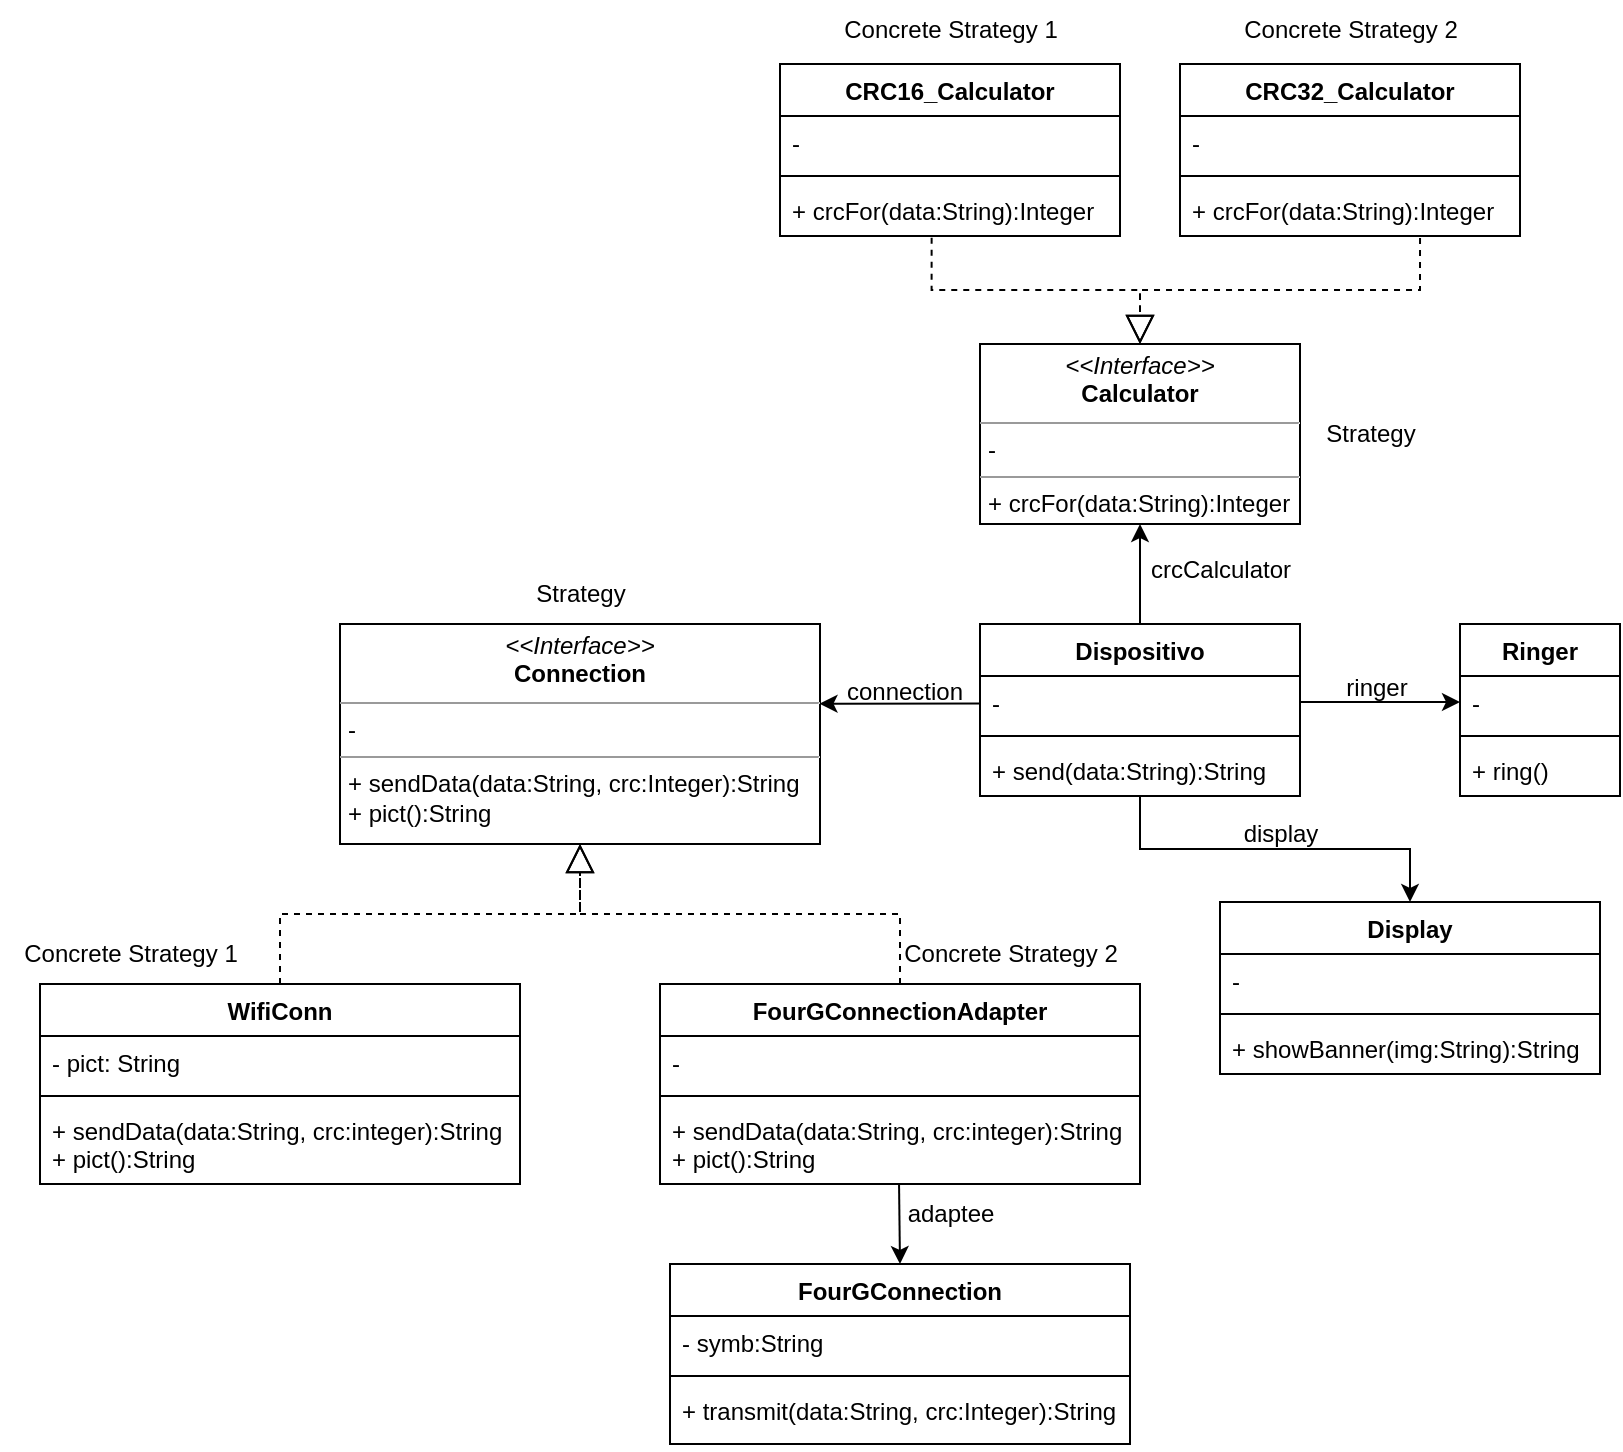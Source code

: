 <mxfile version="21.7.5" type="device">
  <diagram name="Page-1" id="XUbRU8R5KdWT2gzfMiXP">
    <mxGraphModel dx="1354" dy="648" grid="1" gridSize="10" guides="1" tooltips="1" connect="1" arrows="1" fold="1" page="1" pageScale="1" pageWidth="827" pageHeight="1169" math="0" shadow="0">
      <root>
        <mxCell id="0" />
        <mxCell id="1" parent="0" />
        <mxCell id="JCqSKZlWli4nqD1iunD--1" value="Dispositivo" style="swimlane;fontStyle=1;align=center;verticalAlign=top;childLayout=stackLayout;horizontal=1;startSize=26;horizontalStack=0;resizeParent=1;resizeParentMax=0;resizeLast=0;collapsible=1;marginBottom=0;whiteSpace=wrap;html=1;" vertex="1" parent="1">
          <mxGeometry x="360" y="360" width="160" height="86" as="geometry" />
        </mxCell>
        <mxCell id="JCqSKZlWli4nqD1iunD--2" value="-" style="text;strokeColor=none;fillColor=none;align=left;verticalAlign=top;spacingLeft=4;spacingRight=4;overflow=hidden;rotatable=0;points=[[0,0.5],[1,0.5]];portConstraint=eastwest;whiteSpace=wrap;html=1;" vertex="1" parent="JCqSKZlWli4nqD1iunD--1">
          <mxGeometry y="26" width="160" height="26" as="geometry" />
        </mxCell>
        <mxCell id="JCqSKZlWli4nqD1iunD--3" value="" style="line;strokeWidth=1;fillColor=none;align=left;verticalAlign=middle;spacingTop=-1;spacingLeft=3;spacingRight=3;rotatable=0;labelPosition=right;points=[];portConstraint=eastwest;strokeColor=inherit;" vertex="1" parent="JCqSKZlWli4nqD1iunD--1">
          <mxGeometry y="52" width="160" height="8" as="geometry" />
        </mxCell>
        <mxCell id="JCqSKZlWli4nqD1iunD--4" value="+ send(data:String):String" style="text;strokeColor=none;fillColor=none;align=left;verticalAlign=top;spacingLeft=4;spacingRight=4;overflow=hidden;rotatable=0;points=[[0,0.5],[1,0.5]];portConstraint=eastwest;whiteSpace=wrap;html=1;" vertex="1" parent="JCqSKZlWli4nqD1iunD--1">
          <mxGeometry y="60" width="160" height="26" as="geometry" />
        </mxCell>
        <mxCell id="JCqSKZlWli4nqD1iunD--5" value="Ringer" style="swimlane;fontStyle=1;align=center;verticalAlign=top;childLayout=stackLayout;horizontal=1;startSize=26;horizontalStack=0;resizeParent=1;resizeParentMax=0;resizeLast=0;collapsible=1;marginBottom=0;whiteSpace=wrap;html=1;" vertex="1" parent="1">
          <mxGeometry x="600" y="360" width="80" height="86" as="geometry" />
        </mxCell>
        <mxCell id="JCqSKZlWli4nqD1iunD--6" value="-" style="text;strokeColor=none;fillColor=none;align=left;verticalAlign=top;spacingLeft=4;spacingRight=4;overflow=hidden;rotatable=0;points=[[0,0.5],[1,0.5]];portConstraint=eastwest;whiteSpace=wrap;html=1;" vertex="1" parent="JCqSKZlWli4nqD1iunD--5">
          <mxGeometry y="26" width="80" height="26" as="geometry" />
        </mxCell>
        <mxCell id="JCqSKZlWli4nqD1iunD--7" value="" style="line;strokeWidth=1;fillColor=none;align=left;verticalAlign=middle;spacingTop=-1;spacingLeft=3;spacingRight=3;rotatable=0;labelPosition=right;points=[];portConstraint=eastwest;strokeColor=inherit;" vertex="1" parent="JCqSKZlWli4nqD1iunD--5">
          <mxGeometry y="52" width="80" height="8" as="geometry" />
        </mxCell>
        <mxCell id="JCqSKZlWli4nqD1iunD--8" value="+ ring()" style="text;strokeColor=none;fillColor=none;align=left;verticalAlign=top;spacingLeft=4;spacingRight=4;overflow=hidden;rotatable=0;points=[[0,0.5],[1,0.5]];portConstraint=eastwest;whiteSpace=wrap;html=1;" vertex="1" parent="JCqSKZlWli4nqD1iunD--5">
          <mxGeometry y="60" width="80" height="26" as="geometry" />
        </mxCell>
        <mxCell id="JCqSKZlWli4nqD1iunD--9" value="CRC16_Calculator" style="swimlane;fontStyle=1;align=center;verticalAlign=top;childLayout=stackLayout;horizontal=1;startSize=26;horizontalStack=0;resizeParent=1;resizeParentMax=0;resizeLast=0;collapsible=1;marginBottom=0;whiteSpace=wrap;html=1;" vertex="1" parent="1">
          <mxGeometry x="260" y="80" width="170" height="86" as="geometry" />
        </mxCell>
        <mxCell id="JCqSKZlWli4nqD1iunD--10" value="-" style="text;strokeColor=none;fillColor=none;align=left;verticalAlign=top;spacingLeft=4;spacingRight=4;overflow=hidden;rotatable=0;points=[[0,0.5],[1,0.5]];portConstraint=eastwest;whiteSpace=wrap;html=1;" vertex="1" parent="JCqSKZlWli4nqD1iunD--9">
          <mxGeometry y="26" width="170" height="26" as="geometry" />
        </mxCell>
        <mxCell id="JCqSKZlWli4nqD1iunD--11" value="" style="line;strokeWidth=1;fillColor=none;align=left;verticalAlign=middle;spacingTop=-1;spacingLeft=3;spacingRight=3;rotatable=0;labelPosition=right;points=[];portConstraint=eastwest;strokeColor=inherit;" vertex="1" parent="JCqSKZlWli4nqD1iunD--9">
          <mxGeometry y="52" width="170" height="8" as="geometry" />
        </mxCell>
        <mxCell id="JCqSKZlWli4nqD1iunD--12" value="+ crcFor(data:String):Integer" style="text;strokeColor=none;fillColor=none;align=left;verticalAlign=top;spacingLeft=4;spacingRight=4;overflow=hidden;rotatable=0;points=[[0,0.5],[1,0.5]];portConstraint=eastwest;whiteSpace=wrap;html=1;" vertex="1" parent="JCqSKZlWli4nqD1iunD--9">
          <mxGeometry y="60" width="170" height="26" as="geometry" />
        </mxCell>
        <mxCell id="JCqSKZlWli4nqD1iunD--13" value="&lt;p style=&quot;margin:0px;margin-top:4px;text-align:center;&quot;&gt;&lt;i&gt;&amp;lt;&amp;lt;Interface&amp;gt;&amp;gt;&lt;/i&gt;&lt;br&gt;&lt;b&gt;Connection&lt;/b&gt;&lt;/p&gt;&lt;hr size=&quot;1&quot;&gt;&lt;p style=&quot;margin:0px;margin-left:4px;&quot;&gt;-&lt;/p&gt;&lt;hr size=&quot;1&quot;&gt;&lt;p style=&quot;margin:0px;margin-left:4px;&quot;&gt;+ sendData(data:String, crc:Integer):String&lt;br&gt;+ pict():String&lt;/p&gt;" style="verticalAlign=top;align=left;overflow=fill;fontSize=12;fontFamily=Helvetica;html=1;whiteSpace=wrap;" vertex="1" parent="1">
          <mxGeometry x="40" y="360" width="240" height="110" as="geometry" />
        </mxCell>
        <mxCell id="JCqSKZlWli4nqD1iunD--14" value="WifiConn" style="swimlane;fontStyle=1;align=center;verticalAlign=top;childLayout=stackLayout;horizontal=1;startSize=26;horizontalStack=0;resizeParent=1;resizeParentMax=0;resizeLast=0;collapsible=1;marginBottom=0;whiteSpace=wrap;html=1;" vertex="1" parent="1">
          <mxGeometry x="-110" y="540" width="240" height="100" as="geometry" />
        </mxCell>
        <mxCell id="JCqSKZlWli4nqD1iunD--15" value="- pict: String" style="text;strokeColor=none;fillColor=none;align=left;verticalAlign=top;spacingLeft=4;spacingRight=4;overflow=hidden;rotatable=0;points=[[0,0.5],[1,0.5]];portConstraint=eastwest;whiteSpace=wrap;html=1;" vertex="1" parent="JCqSKZlWli4nqD1iunD--14">
          <mxGeometry y="26" width="240" height="26" as="geometry" />
        </mxCell>
        <mxCell id="JCqSKZlWli4nqD1iunD--16" value="" style="line;strokeWidth=1;fillColor=none;align=left;verticalAlign=middle;spacingTop=-1;spacingLeft=3;spacingRight=3;rotatable=0;labelPosition=right;points=[];portConstraint=eastwest;strokeColor=inherit;" vertex="1" parent="JCqSKZlWli4nqD1iunD--14">
          <mxGeometry y="52" width="240" height="8" as="geometry" />
        </mxCell>
        <mxCell id="JCqSKZlWli4nqD1iunD--17" value="+ sendData(data:String, crc:integer):String&lt;br&gt;+ pict():String" style="text;strokeColor=none;fillColor=none;align=left;verticalAlign=top;spacingLeft=4;spacingRight=4;overflow=hidden;rotatable=0;points=[[0,0.5],[1,0.5]];portConstraint=eastwest;whiteSpace=wrap;html=1;" vertex="1" parent="JCqSKZlWli4nqD1iunD--14">
          <mxGeometry y="60" width="240" height="40" as="geometry" />
        </mxCell>
        <mxCell id="JCqSKZlWli4nqD1iunD--18" value="FourGConnection" style="swimlane;fontStyle=1;align=center;verticalAlign=top;childLayout=stackLayout;horizontal=1;startSize=26;horizontalStack=0;resizeParent=1;resizeParentMax=0;resizeLast=0;collapsible=1;marginBottom=0;whiteSpace=wrap;html=1;" vertex="1" parent="1">
          <mxGeometry x="205" y="680" width="230" height="90" as="geometry" />
        </mxCell>
        <mxCell id="JCqSKZlWli4nqD1iunD--19" value="- symb:String" style="text;strokeColor=none;fillColor=none;align=left;verticalAlign=top;spacingLeft=4;spacingRight=4;overflow=hidden;rotatable=0;points=[[0,0.5],[1,0.5]];portConstraint=eastwest;whiteSpace=wrap;html=1;" vertex="1" parent="JCqSKZlWli4nqD1iunD--18">
          <mxGeometry y="26" width="230" height="26" as="geometry" />
        </mxCell>
        <mxCell id="JCqSKZlWli4nqD1iunD--20" value="" style="line;strokeWidth=1;fillColor=none;align=left;verticalAlign=middle;spacingTop=-1;spacingLeft=3;spacingRight=3;rotatable=0;labelPosition=right;points=[];portConstraint=eastwest;strokeColor=inherit;" vertex="1" parent="JCqSKZlWli4nqD1iunD--18">
          <mxGeometry y="52" width="230" height="8" as="geometry" />
        </mxCell>
        <mxCell id="JCqSKZlWli4nqD1iunD--21" value="+ transmit(data:String, crc:Integer):String" style="text;strokeColor=none;fillColor=none;align=left;verticalAlign=top;spacingLeft=4;spacingRight=4;overflow=hidden;rotatable=0;points=[[0,0.5],[1,0.5]];portConstraint=eastwest;whiteSpace=wrap;html=1;" vertex="1" parent="JCqSKZlWli4nqD1iunD--18">
          <mxGeometry y="60" width="230" height="30" as="geometry" />
        </mxCell>
        <mxCell id="JCqSKZlWli4nqD1iunD--22" value="FourGConnectionAdapter" style="swimlane;fontStyle=1;align=center;verticalAlign=top;childLayout=stackLayout;horizontal=1;startSize=26;horizontalStack=0;resizeParent=1;resizeParentMax=0;resizeLast=0;collapsible=1;marginBottom=0;whiteSpace=wrap;html=1;" vertex="1" parent="1">
          <mxGeometry x="200" y="540" width="240" height="100" as="geometry" />
        </mxCell>
        <mxCell id="JCqSKZlWli4nqD1iunD--23" value="-&amp;nbsp;" style="text;strokeColor=none;fillColor=none;align=left;verticalAlign=top;spacingLeft=4;spacingRight=4;overflow=hidden;rotatable=0;points=[[0,0.5],[1,0.5]];portConstraint=eastwest;whiteSpace=wrap;html=1;" vertex="1" parent="JCqSKZlWli4nqD1iunD--22">
          <mxGeometry y="26" width="240" height="26" as="geometry" />
        </mxCell>
        <mxCell id="JCqSKZlWli4nqD1iunD--24" value="" style="line;strokeWidth=1;fillColor=none;align=left;verticalAlign=middle;spacingTop=-1;spacingLeft=3;spacingRight=3;rotatable=0;labelPosition=right;points=[];portConstraint=eastwest;strokeColor=inherit;" vertex="1" parent="JCqSKZlWli4nqD1iunD--22">
          <mxGeometry y="52" width="240" height="8" as="geometry" />
        </mxCell>
        <mxCell id="JCqSKZlWli4nqD1iunD--25" value="+ sendData(data:String, crc:integer):String&lt;br&gt;+ pict():String" style="text;strokeColor=none;fillColor=none;align=left;verticalAlign=top;spacingLeft=4;spacingRight=4;overflow=hidden;rotatable=0;points=[[0,0.5],[1,0.5]];portConstraint=eastwest;whiteSpace=wrap;html=1;" vertex="1" parent="JCqSKZlWli4nqD1iunD--22">
          <mxGeometry y="60" width="240" height="40" as="geometry" />
        </mxCell>
        <mxCell id="JCqSKZlWli4nqD1iunD--26" value="CRC32_Calculator" style="swimlane;fontStyle=1;align=center;verticalAlign=top;childLayout=stackLayout;horizontal=1;startSize=26;horizontalStack=0;resizeParent=1;resizeParentMax=0;resizeLast=0;collapsible=1;marginBottom=0;whiteSpace=wrap;html=1;" vertex="1" parent="1">
          <mxGeometry x="460" y="80" width="170" height="86" as="geometry" />
        </mxCell>
        <mxCell id="JCqSKZlWli4nqD1iunD--27" value="-" style="text;strokeColor=none;fillColor=none;align=left;verticalAlign=top;spacingLeft=4;spacingRight=4;overflow=hidden;rotatable=0;points=[[0,0.5],[1,0.5]];portConstraint=eastwest;whiteSpace=wrap;html=1;" vertex="1" parent="JCqSKZlWli4nqD1iunD--26">
          <mxGeometry y="26" width="170" height="26" as="geometry" />
        </mxCell>
        <mxCell id="JCqSKZlWli4nqD1iunD--28" value="" style="line;strokeWidth=1;fillColor=none;align=left;verticalAlign=middle;spacingTop=-1;spacingLeft=3;spacingRight=3;rotatable=0;labelPosition=right;points=[];portConstraint=eastwest;strokeColor=inherit;" vertex="1" parent="JCqSKZlWli4nqD1iunD--26">
          <mxGeometry y="52" width="170" height="8" as="geometry" />
        </mxCell>
        <mxCell id="JCqSKZlWli4nqD1iunD--29" value="+ crcFor(data:String):Integer" style="text;strokeColor=none;fillColor=none;align=left;verticalAlign=top;spacingLeft=4;spacingRight=4;overflow=hidden;rotatable=0;points=[[0,0.5],[1,0.5]];portConstraint=eastwest;whiteSpace=wrap;html=1;" vertex="1" parent="JCqSKZlWli4nqD1iunD--26">
          <mxGeometry y="60" width="170" height="26" as="geometry" />
        </mxCell>
        <mxCell id="JCqSKZlWli4nqD1iunD--30" value="&lt;p style=&quot;margin:0px;margin-top:4px;text-align:center;&quot;&gt;&lt;i&gt;&amp;lt;&amp;lt;Interface&amp;gt;&amp;gt;&lt;/i&gt;&lt;br&gt;&lt;b&gt;Calculator&lt;/b&gt;&lt;/p&gt;&lt;hr size=&quot;1&quot;&gt;&lt;p style=&quot;margin:0px;margin-left:4px;&quot;&gt;-&lt;/p&gt;&lt;hr size=&quot;1&quot;&gt;&lt;p style=&quot;margin:0px;margin-left:4px;&quot;&gt;+ crcFor(data:String):Integer&lt;br&gt;&lt;/p&gt;" style="verticalAlign=top;align=left;overflow=fill;fontSize=12;fontFamily=Helvetica;html=1;whiteSpace=wrap;" vertex="1" parent="1">
          <mxGeometry x="360" y="220" width="160" height="90" as="geometry" />
        </mxCell>
        <mxCell id="JCqSKZlWli4nqD1iunD--31" value="" style="endArrow=block;dashed=1;endFill=0;endSize=12;html=1;rounded=0;exitX=0.5;exitY=0;exitDx=0;exitDy=0;entryX=0.5;entryY=1;entryDx=0;entryDy=0;edgeStyle=orthogonalEdgeStyle;" edge="1" parent="1" source="JCqSKZlWli4nqD1iunD--14" target="JCqSKZlWli4nqD1iunD--13">
          <mxGeometry width="160" relative="1" as="geometry">
            <mxPoint x="170" y="480" as="sourcePoint" />
            <mxPoint x="330" y="480" as="targetPoint" />
          </mxGeometry>
        </mxCell>
        <mxCell id="JCqSKZlWli4nqD1iunD--32" value="" style="endArrow=block;dashed=1;endFill=0;endSize=12;html=1;rounded=0;exitX=0.5;exitY=0;exitDx=0;exitDy=0;entryX=0.5;entryY=1;entryDx=0;entryDy=0;edgeStyle=orthogonalEdgeStyle;" edge="1" parent="1" source="JCqSKZlWli4nqD1iunD--22" target="JCqSKZlWli4nqD1iunD--13">
          <mxGeometry width="160" relative="1" as="geometry">
            <mxPoint x="50" y="550" as="sourcePoint" />
            <mxPoint x="170" y="480" as="targetPoint" />
          </mxGeometry>
        </mxCell>
        <mxCell id="JCqSKZlWli4nqD1iunD--33" value="" style="endArrow=classic;html=1;rounded=0;entryX=0.5;entryY=0;entryDx=0;entryDy=0;exitX=0.498;exitY=1;exitDx=0;exitDy=0;exitPerimeter=0;" edge="1" parent="1" source="JCqSKZlWli4nqD1iunD--25" target="JCqSKZlWli4nqD1iunD--18">
          <mxGeometry width="50" height="50" relative="1" as="geometry">
            <mxPoint x="240" y="600" as="sourcePoint" />
            <mxPoint x="290" y="550" as="targetPoint" />
          </mxGeometry>
        </mxCell>
        <mxCell id="JCqSKZlWli4nqD1iunD--34" value="Display" style="swimlane;fontStyle=1;align=center;verticalAlign=top;childLayout=stackLayout;horizontal=1;startSize=26;horizontalStack=0;resizeParent=1;resizeParentMax=0;resizeLast=0;collapsible=1;marginBottom=0;whiteSpace=wrap;html=1;" vertex="1" parent="1">
          <mxGeometry x="480" y="499" width="190" height="86" as="geometry" />
        </mxCell>
        <mxCell id="JCqSKZlWli4nqD1iunD--35" value="-" style="text;strokeColor=none;fillColor=none;align=left;verticalAlign=top;spacingLeft=4;spacingRight=4;overflow=hidden;rotatable=0;points=[[0,0.5],[1,0.5]];portConstraint=eastwest;whiteSpace=wrap;html=1;" vertex="1" parent="JCqSKZlWli4nqD1iunD--34">
          <mxGeometry y="26" width="190" height="26" as="geometry" />
        </mxCell>
        <mxCell id="JCqSKZlWli4nqD1iunD--36" value="" style="line;strokeWidth=1;fillColor=none;align=left;verticalAlign=middle;spacingTop=-1;spacingLeft=3;spacingRight=3;rotatable=0;labelPosition=right;points=[];portConstraint=eastwest;strokeColor=inherit;" vertex="1" parent="JCqSKZlWli4nqD1iunD--34">
          <mxGeometry y="52" width="190" height="8" as="geometry" />
        </mxCell>
        <mxCell id="JCqSKZlWli4nqD1iunD--37" value="+ showBanner(img:String):String" style="text;strokeColor=none;fillColor=none;align=left;verticalAlign=top;spacingLeft=4;spacingRight=4;overflow=hidden;rotatable=0;points=[[0,0.5],[1,0.5]];portConstraint=eastwest;whiteSpace=wrap;html=1;" vertex="1" parent="JCqSKZlWli4nqD1iunD--34">
          <mxGeometry y="60" width="190" height="26" as="geometry" />
        </mxCell>
        <mxCell id="JCqSKZlWli4nqD1iunD--38" value="" style="endArrow=block;dashed=1;endFill=0;endSize=12;html=1;rounded=0;entryX=0.5;entryY=0;entryDx=0;entryDy=0;edgeStyle=orthogonalEdgeStyle;exitX=0.446;exitY=1.032;exitDx=0;exitDy=0;exitPerimeter=0;" edge="1" parent="1" source="JCqSKZlWli4nqD1iunD--12" target="JCqSKZlWli4nqD1iunD--30">
          <mxGeometry width="160" relative="1" as="geometry">
            <mxPoint x="320" y="200" as="sourcePoint" />
            <mxPoint x="170" y="480" as="targetPoint" />
          </mxGeometry>
        </mxCell>
        <mxCell id="JCqSKZlWli4nqD1iunD--40" value="" style="endArrow=block;dashed=1;endFill=0;endSize=12;html=1;rounded=0;entryX=0.5;entryY=0;entryDx=0;entryDy=0;edgeStyle=orthogonalEdgeStyle;exitX=0.706;exitY=1.038;exitDx=0;exitDy=0;exitPerimeter=0;" edge="1" parent="1" source="JCqSKZlWli4nqD1iunD--29" target="JCqSKZlWli4nqD1iunD--30">
          <mxGeometry width="160" relative="1" as="geometry">
            <mxPoint x="510" y="180" as="sourcePoint" />
            <mxPoint x="450" y="230" as="targetPoint" />
          </mxGeometry>
        </mxCell>
        <mxCell id="JCqSKZlWli4nqD1iunD--41" value="Concrete Strategy 1" style="text;html=1;align=center;verticalAlign=middle;resizable=0;points=[];autosize=1;strokeColor=none;fillColor=none;" vertex="1" parent="1">
          <mxGeometry x="280" y="48" width="130" height="30" as="geometry" />
        </mxCell>
        <mxCell id="JCqSKZlWli4nqD1iunD--42" value="Concrete Strategy 2" style="text;html=1;align=center;verticalAlign=middle;resizable=0;points=[];autosize=1;strokeColor=none;fillColor=none;" vertex="1" parent="1">
          <mxGeometry x="480" y="48" width="130" height="30" as="geometry" />
        </mxCell>
        <mxCell id="JCqSKZlWli4nqD1iunD--43" value="Strategy" style="text;html=1;align=center;verticalAlign=middle;resizable=0;points=[];autosize=1;strokeColor=none;fillColor=none;" vertex="1" parent="1">
          <mxGeometry x="520" y="250" width="70" height="30" as="geometry" />
        </mxCell>
        <mxCell id="JCqSKZlWli4nqD1iunD--44" value="Strategy" style="text;html=1;align=center;verticalAlign=middle;resizable=0;points=[];autosize=1;strokeColor=none;fillColor=none;" vertex="1" parent="1">
          <mxGeometry x="125" y="330" width="70" height="30" as="geometry" />
        </mxCell>
        <mxCell id="JCqSKZlWli4nqD1iunD--45" value="Concrete Strategy 1" style="text;html=1;align=center;verticalAlign=middle;resizable=0;points=[];autosize=1;strokeColor=none;fillColor=none;" vertex="1" parent="1">
          <mxGeometry x="-130" y="510" width="130" height="30" as="geometry" />
        </mxCell>
        <mxCell id="JCqSKZlWli4nqD1iunD--46" value="Concrete Strategy 2" style="text;html=1;align=center;verticalAlign=middle;resizable=0;points=[];autosize=1;strokeColor=none;fillColor=none;" vertex="1" parent="1">
          <mxGeometry x="310" y="510" width="130" height="30" as="geometry" />
        </mxCell>
        <mxCell id="JCqSKZlWli4nqD1iunD--47" value="adaptee" style="text;html=1;align=center;verticalAlign=middle;resizable=0;points=[];autosize=1;strokeColor=none;fillColor=none;" vertex="1" parent="1">
          <mxGeometry x="310" y="640" width="70" height="30" as="geometry" />
        </mxCell>
        <mxCell id="JCqSKZlWli4nqD1iunD--48" value="" style="endArrow=classic;html=1;rounded=0;exitX=0.5;exitY=0;exitDx=0;exitDy=0;entryX=0.5;entryY=1;entryDx=0;entryDy=0;" edge="1" parent="1" source="JCqSKZlWli4nqD1iunD--1" target="JCqSKZlWli4nqD1iunD--30">
          <mxGeometry width="50" height="50" relative="1" as="geometry">
            <mxPoint x="450" y="380" as="sourcePoint" />
            <mxPoint x="500" y="330" as="targetPoint" />
          </mxGeometry>
        </mxCell>
        <mxCell id="JCqSKZlWli4nqD1iunD--49" value="crcCalculator" style="text;html=1;align=center;verticalAlign=middle;resizable=0;points=[];autosize=1;strokeColor=none;fillColor=none;" vertex="1" parent="1">
          <mxGeometry x="435" y="318" width="90" height="30" as="geometry" />
        </mxCell>
        <mxCell id="JCqSKZlWli4nqD1iunD--50" value="" style="endArrow=classic;html=1;rounded=0;entryX=0;entryY=0.5;entryDx=0;entryDy=0;exitX=1;exitY=0.5;exitDx=0;exitDy=0;" edge="1" parent="1" source="JCqSKZlWli4nqD1iunD--2" target="JCqSKZlWli4nqD1iunD--6">
          <mxGeometry width="50" height="50" relative="1" as="geometry">
            <mxPoint x="460" y="430" as="sourcePoint" />
            <mxPoint x="510" y="380" as="targetPoint" />
          </mxGeometry>
        </mxCell>
        <mxCell id="JCqSKZlWli4nqD1iunD--51" value="ringer" style="text;html=1;align=center;verticalAlign=middle;resizable=0;points=[];autosize=1;strokeColor=none;fillColor=none;" vertex="1" parent="1">
          <mxGeometry x="533" y="377" width="50" height="30" as="geometry" />
        </mxCell>
        <mxCell id="JCqSKZlWli4nqD1iunD--52" value="" style="endArrow=classic;html=1;rounded=0;entryX=0.5;entryY=0;entryDx=0;entryDy=0;exitX=0.5;exitY=1;exitDx=0;exitDy=0;edgeStyle=orthogonalEdgeStyle;" edge="1" parent="1" source="JCqSKZlWli4nqD1iunD--1" target="JCqSKZlWli4nqD1iunD--34">
          <mxGeometry width="50" height="50" relative="1" as="geometry">
            <mxPoint x="450" y="460" as="sourcePoint" />
            <mxPoint x="460" y="410" as="targetPoint" />
          </mxGeometry>
        </mxCell>
        <mxCell id="JCqSKZlWli4nqD1iunD--53" value="display" style="text;html=1;align=center;verticalAlign=middle;resizable=0;points=[];autosize=1;strokeColor=none;fillColor=none;" vertex="1" parent="1">
          <mxGeometry x="480" y="450" width="60" height="30" as="geometry" />
        </mxCell>
        <mxCell id="JCqSKZlWli4nqD1iunD--54" value="" style="endArrow=classic;html=1;rounded=0;exitX=0.003;exitY=-0.008;exitDx=0;exitDy=0;entryX=0.999;entryY=0.235;entryDx=0;entryDy=0;exitPerimeter=0;entryPerimeter=0;" edge="1" parent="1">
          <mxGeometry width="50" height="50" relative="1" as="geometry">
            <mxPoint x="360.48" y="399.792" as="sourcePoint" />
            <mxPoint x="279.76" y="399.85" as="targetPoint" />
          </mxGeometry>
        </mxCell>
        <mxCell id="JCqSKZlWli4nqD1iunD--55" value="connection" style="text;html=1;align=center;verticalAlign=middle;resizable=0;points=[];autosize=1;strokeColor=none;fillColor=none;" vertex="1" parent="1">
          <mxGeometry x="282" y="379" width="80" height="30" as="geometry" />
        </mxCell>
      </root>
    </mxGraphModel>
  </diagram>
</mxfile>
